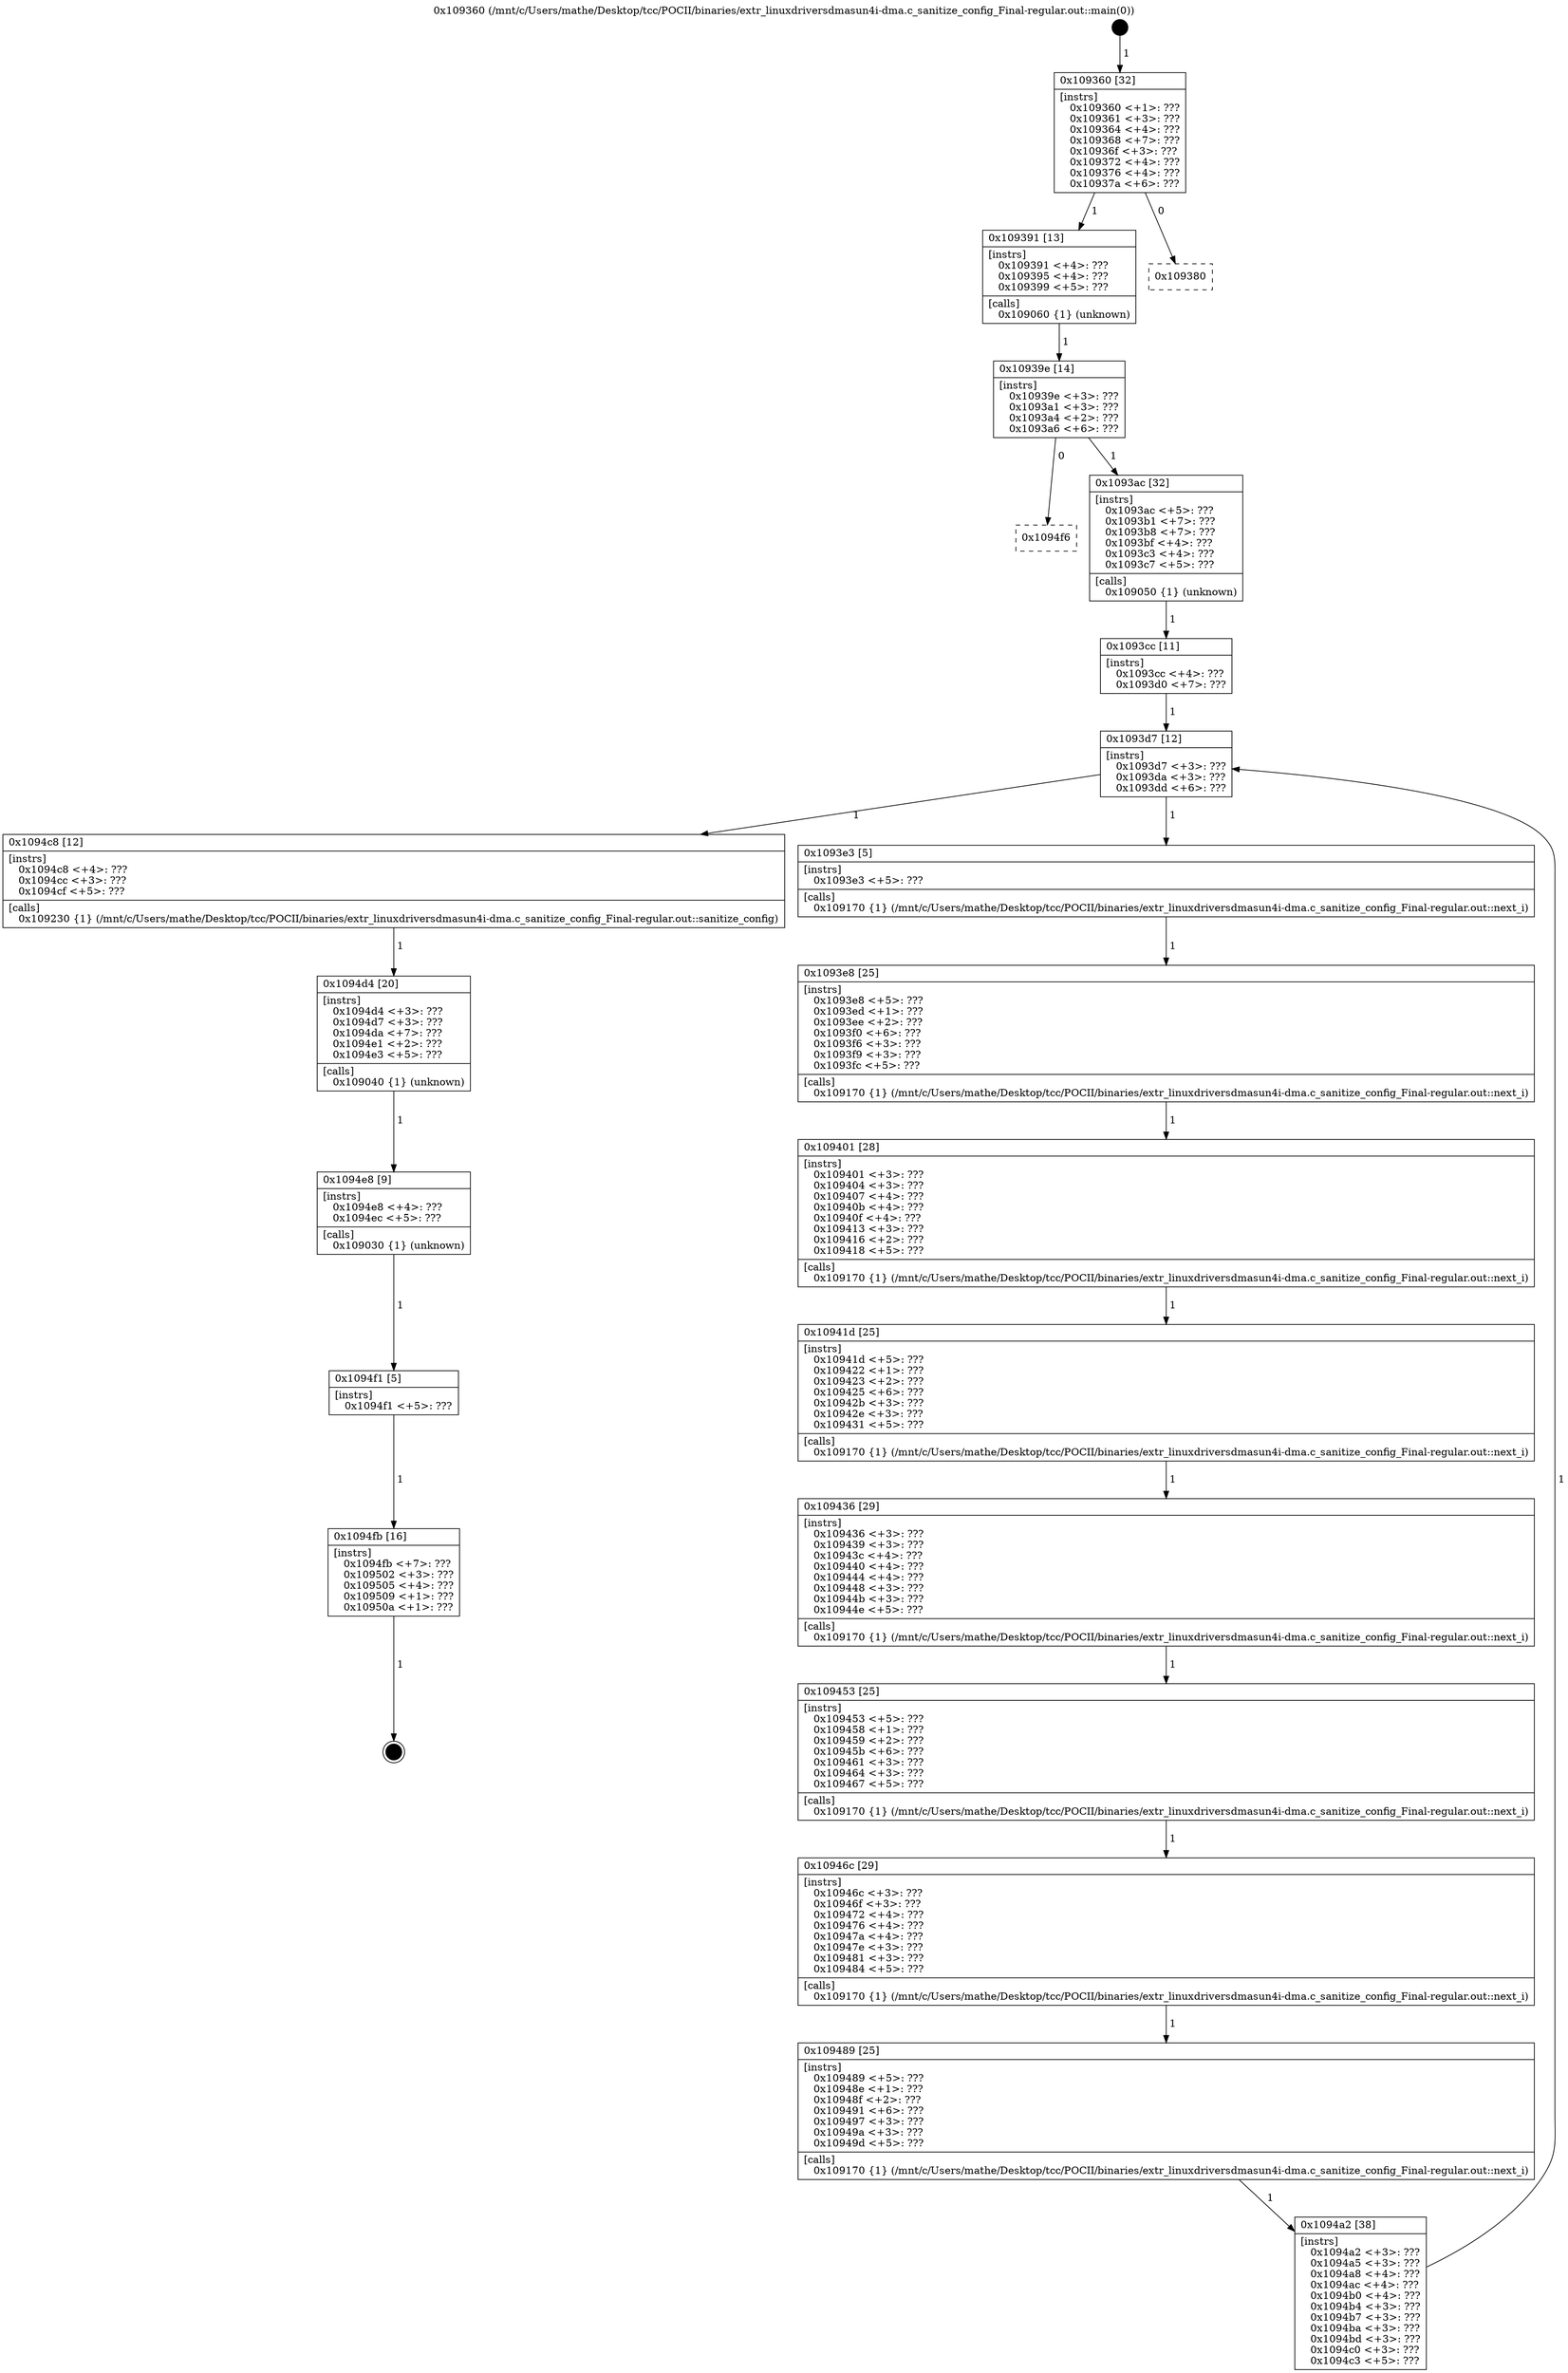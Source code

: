 digraph "0x109360" {
  label = "0x109360 (/mnt/c/Users/mathe/Desktop/tcc/POCII/binaries/extr_linuxdriversdmasun4i-dma.c_sanitize_config_Final-regular.out::main(0))"
  labelloc = "t"
  node[shape=record]

  Entry [label="",width=0.3,height=0.3,shape=circle,fillcolor=black,style=filled]
  "0x109360" [label="{
     0x109360 [32]\l
     | [instrs]\l
     &nbsp;&nbsp;0x109360 \<+1\>: ???\l
     &nbsp;&nbsp;0x109361 \<+3\>: ???\l
     &nbsp;&nbsp;0x109364 \<+4\>: ???\l
     &nbsp;&nbsp;0x109368 \<+7\>: ???\l
     &nbsp;&nbsp;0x10936f \<+3\>: ???\l
     &nbsp;&nbsp;0x109372 \<+4\>: ???\l
     &nbsp;&nbsp;0x109376 \<+4\>: ???\l
     &nbsp;&nbsp;0x10937a \<+6\>: ???\l
  }"]
  "0x109391" [label="{
     0x109391 [13]\l
     | [instrs]\l
     &nbsp;&nbsp;0x109391 \<+4\>: ???\l
     &nbsp;&nbsp;0x109395 \<+4\>: ???\l
     &nbsp;&nbsp;0x109399 \<+5\>: ???\l
     | [calls]\l
     &nbsp;&nbsp;0x109060 \{1\} (unknown)\l
  }"]
  "0x109380" [label="{
     0x109380\l
  }", style=dashed]
  "0x10939e" [label="{
     0x10939e [14]\l
     | [instrs]\l
     &nbsp;&nbsp;0x10939e \<+3\>: ???\l
     &nbsp;&nbsp;0x1093a1 \<+3\>: ???\l
     &nbsp;&nbsp;0x1093a4 \<+2\>: ???\l
     &nbsp;&nbsp;0x1093a6 \<+6\>: ???\l
  }"]
  "0x1094f6" [label="{
     0x1094f6\l
  }", style=dashed]
  "0x1093ac" [label="{
     0x1093ac [32]\l
     | [instrs]\l
     &nbsp;&nbsp;0x1093ac \<+5\>: ???\l
     &nbsp;&nbsp;0x1093b1 \<+7\>: ???\l
     &nbsp;&nbsp;0x1093b8 \<+7\>: ???\l
     &nbsp;&nbsp;0x1093bf \<+4\>: ???\l
     &nbsp;&nbsp;0x1093c3 \<+4\>: ???\l
     &nbsp;&nbsp;0x1093c7 \<+5\>: ???\l
     | [calls]\l
     &nbsp;&nbsp;0x109050 \{1\} (unknown)\l
  }"]
  Exit [label="",width=0.3,height=0.3,shape=circle,fillcolor=black,style=filled,peripheries=2]
  "0x1093d7" [label="{
     0x1093d7 [12]\l
     | [instrs]\l
     &nbsp;&nbsp;0x1093d7 \<+3\>: ???\l
     &nbsp;&nbsp;0x1093da \<+3\>: ???\l
     &nbsp;&nbsp;0x1093dd \<+6\>: ???\l
  }"]
  "0x1094c8" [label="{
     0x1094c8 [12]\l
     | [instrs]\l
     &nbsp;&nbsp;0x1094c8 \<+4\>: ???\l
     &nbsp;&nbsp;0x1094cc \<+3\>: ???\l
     &nbsp;&nbsp;0x1094cf \<+5\>: ???\l
     | [calls]\l
     &nbsp;&nbsp;0x109230 \{1\} (/mnt/c/Users/mathe/Desktop/tcc/POCII/binaries/extr_linuxdriversdmasun4i-dma.c_sanitize_config_Final-regular.out::sanitize_config)\l
  }"]
  "0x1093e3" [label="{
     0x1093e3 [5]\l
     | [instrs]\l
     &nbsp;&nbsp;0x1093e3 \<+5\>: ???\l
     | [calls]\l
     &nbsp;&nbsp;0x109170 \{1\} (/mnt/c/Users/mathe/Desktop/tcc/POCII/binaries/extr_linuxdriversdmasun4i-dma.c_sanitize_config_Final-regular.out::next_i)\l
  }"]
  "0x1093e8" [label="{
     0x1093e8 [25]\l
     | [instrs]\l
     &nbsp;&nbsp;0x1093e8 \<+5\>: ???\l
     &nbsp;&nbsp;0x1093ed \<+1\>: ???\l
     &nbsp;&nbsp;0x1093ee \<+2\>: ???\l
     &nbsp;&nbsp;0x1093f0 \<+6\>: ???\l
     &nbsp;&nbsp;0x1093f6 \<+3\>: ???\l
     &nbsp;&nbsp;0x1093f9 \<+3\>: ???\l
     &nbsp;&nbsp;0x1093fc \<+5\>: ???\l
     | [calls]\l
     &nbsp;&nbsp;0x109170 \{1\} (/mnt/c/Users/mathe/Desktop/tcc/POCII/binaries/extr_linuxdriversdmasun4i-dma.c_sanitize_config_Final-regular.out::next_i)\l
  }"]
  "0x109401" [label="{
     0x109401 [28]\l
     | [instrs]\l
     &nbsp;&nbsp;0x109401 \<+3\>: ???\l
     &nbsp;&nbsp;0x109404 \<+3\>: ???\l
     &nbsp;&nbsp;0x109407 \<+4\>: ???\l
     &nbsp;&nbsp;0x10940b \<+4\>: ???\l
     &nbsp;&nbsp;0x10940f \<+4\>: ???\l
     &nbsp;&nbsp;0x109413 \<+3\>: ???\l
     &nbsp;&nbsp;0x109416 \<+2\>: ???\l
     &nbsp;&nbsp;0x109418 \<+5\>: ???\l
     | [calls]\l
     &nbsp;&nbsp;0x109170 \{1\} (/mnt/c/Users/mathe/Desktop/tcc/POCII/binaries/extr_linuxdriversdmasun4i-dma.c_sanitize_config_Final-regular.out::next_i)\l
  }"]
  "0x10941d" [label="{
     0x10941d [25]\l
     | [instrs]\l
     &nbsp;&nbsp;0x10941d \<+5\>: ???\l
     &nbsp;&nbsp;0x109422 \<+1\>: ???\l
     &nbsp;&nbsp;0x109423 \<+2\>: ???\l
     &nbsp;&nbsp;0x109425 \<+6\>: ???\l
     &nbsp;&nbsp;0x10942b \<+3\>: ???\l
     &nbsp;&nbsp;0x10942e \<+3\>: ???\l
     &nbsp;&nbsp;0x109431 \<+5\>: ???\l
     | [calls]\l
     &nbsp;&nbsp;0x109170 \{1\} (/mnt/c/Users/mathe/Desktop/tcc/POCII/binaries/extr_linuxdriversdmasun4i-dma.c_sanitize_config_Final-regular.out::next_i)\l
  }"]
  "0x109436" [label="{
     0x109436 [29]\l
     | [instrs]\l
     &nbsp;&nbsp;0x109436 \<+3\>: ???\l
     &nbsp;&nbsp;0x109439 \<+3\>: ???\l
     &nbsp;&nbsp;0x10943c \<+4\>: ???\l
     &nbsp;&nbsp;0x109440 \<+4\>: ???\l
     &nbsp;&nbsp;0x109444 \<+4\>: ???\l
     &nbsp;&nbsp;0x109448 \<+3\>: ???\l
     &nbsp;&nbsp;0x10944b \<+3\>: ???\l
     &nbsp;&nbsp;0x10944e \<+5\>: ???\l
     | [calls]\l
     &nbsp;&nbsp;0x109170 \{1\} (/mnt/c/Users/mathe/Desktop/tcc/POCII/binaries/extr_linuxdriversdmasun4i-dma.c_sanitize_config_Final-regular.out::next_i)\l
  }"]
  "0x109453" [label="{
     0x109453 [25]\l
     | [instrs]\l
     &nbsp;&nbsp;0x109453 \<+5\>: ???\l
     &nbsp;&nbsp;0x109458 \<+1\>: ???\l
     &nbsp;&nbsp;0x109459 \<+2\>: ???\l
     &nbsp;&nbsp;0x10945b \<+6\>: ???\l
     &nbsp;&nbsp;0x109461 \<+3\>: ???\l
     &nbsp;&nbsp;0x109464 \<+3\>: ???\l
     &nbsp;&nbsp;0x109467 \<+5\>: ???\l
     | [calls]\l
     &nbsp;&nbsp;0x109170 \{1\} (/mnt/c/Users/mathe/Desktop/tcc/POCII/binaries/extr_linuxdriversdmasun4i-dma.c_sanitize_config_Final-regular.out::next_i)\l
  }"]
  "0x10946c" [label="{
     0x10946c [29]\l
     | [instrs]\l
     &nbsp;&nbsp;0x10946c \<+3\>: ???\l
     &nbsp;&nbsp;0x10946f \<+3\>: ???\l
     &nbsp;&nbsp;0x109472 \<+4\>: ???\l
     &nbsp;&nbsp;0x109476 \<+4\>: ???\l
     &nbsp;&nbsp;0x10947a \<+4\>: ???\l
     &nbsp;&nbsp;0x10947e \<+3\>: ???\l
     &nbsp;&nbsp;0x109481 \<+3\>: ???\l
     &nbsp;&nbsp;0x109484 \<+5\>: ???\l
     | [calls]\l
     &nbsp;&nbsp;0x109170 \{1\} (/mnt/c/Users/mathe/Desktop/tcc/POCII/binaries/extr_linuxdriversdmasun4i-dma.c_sanitize_config_Final-regular.out::next_i)\l
  }"]
  "0x109489" [label="{
     0x109489 [25]\l
     | [instrs]\l
     &nbsp;&nbsp;0x109489 \<+5\>: ???\l
     &nbsp;&nbsp;0x10948e \<+1\>: ???\l
     &nbsp;&nbsp;0x10948f \<+2\>: ???\l
     &nbsp;&nbsp;0x109491 \<+6\>: ???\l
     &nbsp;&nbsp;0x109497 \<+3\>: ???\l
     &nbsp;&nbsp;0x10949a \<+3\>: ???\l
     &nbsp;&nbsp;0x10949d \<+5\>: ???\l
     | [calls]\l
     &nbsp;&nbsp;0x109170 \{1\} (/mnt/c/Users/mathe/Desktop/tcc/POCII/binaries/extr_linuxdriversdmasun4i-dma.c_sanitize_config_Final-regular.out::next_i)\l
  }"]
  "0x1094a2" [label="{
     0x1094a2 [38]\l
     | [instrs]\l
     &nbsp;&nbsp;0x1094a2 \<+3\>: ???\l
     &nbsp;&nbsp;0x1094a5 \<+3\>: ???\l
     &nbsp;&nbsp;0x1094a8 \<+4\>: ???\l
     &nbsp;&nbsp;0x1094ac \<+4\>: ???\l
     &nbsp;&nbsp;0x1094b0 \<+4\>: ???\l
     &nbsp;&nbsp;0x1094b4 \<+3\>: ???\l
     &nbsp;&nbsp;0x1094b7 \<+3\>: ???\l
     &nbsp;&nbsp;0x1094ba \<+3\>: ???\l
     &nbsp;&nbsp;0x1094bd \<+3\>: ???\l
     &nbsp;&nbsp;0x1094c0 \<+3\>: ???\l
     &nbsp;&nbsp;0x1094c3 \<+5\>: ???\l
  }"]
  "0x1093cc" [label="{
     0x1093cc [11]\l
     | [instrs]\l
     &nbsp;&nbsp;0x1093cc \<+4\>: ???\l
     &nbsp;&nbsp;0x1093d0 \<+7\>: ???\l
  }"]
  "0x1094d4" [label="{
     0x1094d4 [20]\l
     | [instrs]\l
     &nbsp;&nbsp;0x1094d4 \<+3\>: ???\l
     &nbsp;&nbsp;0x1094d7 \<+3\>: ???\l
     &nbsp;&nbsp;0x1094da \<+7\>: ???\l
     &nbsp;&nbsp;0x1094e1 \<+2\>: ???\l
     &nbsp;&nbsp;0x1094e3 \<+5\>: ???\l
     | [calls]\l
     &nbsp;&nbsp;0x109040 \{1\} (unknown)\l
  }"]
  "0x1094e8" [label="{
     0x1094e8 [9]\l
     | [instrs]\l
     &nbsp;&nbsp;0x1094e8 \<+4\>: ???\l
     &nbsp;&nbsp;0x1094ec \<+5\>: ???\l
     | [calls]\l
     &nbsp;&nbsp;0x109030 \{1\} (unknown)\l
  }"]
  "0x1094f1" [label="{
     0x1094f1 [5]\l
     | [instrs]\l
     &nbsp;&nbsp;0x1094f1 \<+5\>: ???\l
  }"]
  "0x1094fb" [label="{
     0x1094fb [16]\l
     | [instrs]\l
     &nbsp;&nbsp;0x1094fb \<+7\>: ???\l
     &nbsp;&nbsp;0x109502 \<+3\>: ???\l
     &nbsp;&nbsp;0x109505 \<+4\>: ???\l
     &nbsp;&nbsp;0x109509 \<+1\>: ???\l
     &nbsp;&nbsp;0x10950a \<+1\>: ???\l
  }"]
  Entry -> "0x109360" [label=" 1"]
  "0x109360" -> "0x109391" [label=" 1"]
  "0x109360" -> "0x109380" [label=" 0"]
  "0x109391" -> "0x10939e" [label=" 1"]
  "0x10939e" -> "0x1094f6" [label=" 0"]
  "0x10939e" -> "0x1093ac" [label=" 1"]
  "0x1094fb" -> Exit [label=" 1"]
  "0x1093ac" -> "0x1093cc" [label=" 1"]
  "0x1093d7" -> "0x1094c8" [label=" 1"]
  "0x1093d7" -> "0x1093e3" [label=" 1"]
  "0x1093e3" -> "0x1093e8" [label=" 1"]
  "0x1093e8" -> "0x109401" [label=" 1"]
  "0x109401" -> "0x10941d" [label=" 1"]
  "0x10941d" -> "0x109436" [label=" 1"]
  "0x109436" -> "0x109453" [label=" 1"]
  "0x109453" -> "0x10946c" [label=" 1"]
  "0x10946c" -> "0x109489" [label=" 1"]
  "0x109489" -> "0x1094a2" [label=" 1"]
  "0x1093cc" -> "0x1093d7" [label=" 1"]
  "0x1094a2" -> "0x1093d7" [label=" 1"]
  "0x1094c8" -> "0x1094d4" [label=" 1"]
  "0x1094d4" -> "0x1094e8" [label=" 1"]
  "0x1094e8" -> "0x1094f1" [label=" 1"]
  "0x1094f1" -> "0x1094fb" [label=" 1"]
}
